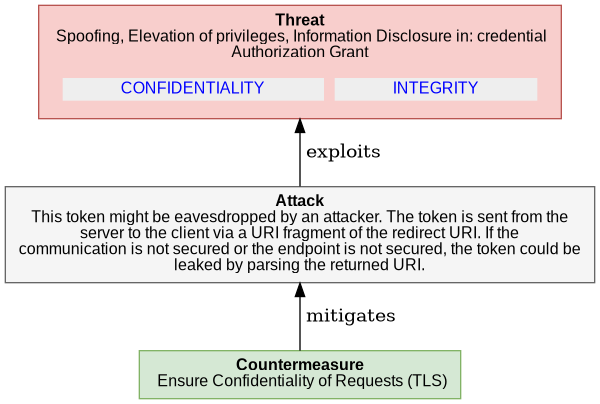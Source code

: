  

@startuml
digraph G {
rankdir="BT";
  node [shape=plaintext, fontname="Arial" fontsize="12"];
    "4_4_2_1_TOKEN_LEAK1_NETWORK" [ fillcolor="#F8CECC", style=filled, shape=polygon, color="#B85450"
    label= 
    <<table border="0" cellborder="0" cellspacing="0">
     <tr><td align="center"><b>Threat</b><br/> 

Spoofing, Elevation of privileges, Information Disclosure in: credential<br/>Authorization Grant
</td></tr>
     <tr><td><table border="0" cellborder="0" cellspacing="8"><tr>
                ret += secObj.linkedImpactMDText()
     <td align="center" href="#OAuth2.CONFIDENTIALITY" bgcolor="#EEEEEE"><font color="blue">CONFIDENTIALITY</font></td>
                ret += secObj.linkedImpactMDText()
     <td align="center" href="#OAuth2.INTEGRITY" bgcolor="#EEEEEE"><font color="blue">INTEGRITY</font></td>
     </tr></table></td></tr>   
   </table>>
   ];
    
"4_4_2_1_TOKEN_LEAK1_NETWORK_attack" [ fillcolor="#f5f5f5", style=filled, shape=polygon, color="#666666", label =     
    <<table border="0" cellborder="0" cellspacing="0">
     <tr><td align="center"><b>Attack</b><br/>

This token might be eavesdropped by an attacker. The token is sent from the<br/>server to the client via a URI fragment of the redirect URI. If the<br/>communication is not secured or the endpoint is not secured, the token could be<br/>leaked by parsing the returned URI.
</td></tr>
   </table>>
    ]

"4_4_2_1_TOKEN_LEAK1_NETWORK_attack" -> "4_4_2_1_TOKEN_LEAK1_NETWORK"  [label = " exploits"]

    "4_4_2_1_TOKEN_LEAK1_NETWORK_countermeasure0" [ 
       fillcolor="#D5E8D4", style=filled, shape=polygon, color="#82B366", label =     
    <<table border="0" cellborder="0" cellspacing="0">
     <tr><td align="left"><b>Countermeasure</b><br/> 

Ensure Confidentiality of Requests (TLS)
</td></tr>
   </table>>
   ]

     "4_4_2_1_TOKEN_LEAK1_NETWORK_countermeasure0" -> "4_4_2_1_TOKEN_LEAK1_NETWORK_attack" [label = " mitigates"]

}
@enduml


